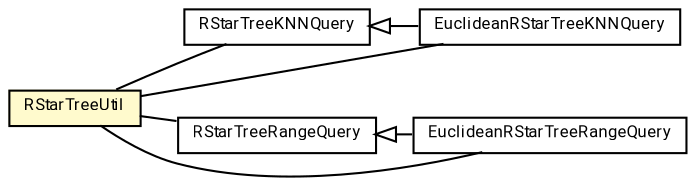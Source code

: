 #!/usr/local/bin/dot
#
# Class diagram 
# Generated by UMLGraph version R5_7_2-60-g0e99a6 (http://www.spinellis.gr/umlgraph/)
#

digraph G {
	graph [fontnames="svg"]
	edge [fontname="Roboto",fontsize=7,labelfontname="Roboto",labelfontsize=7,color="black"];
	node [fontname="Roboto",fontcolor="black",fontsize=8,shape=plaintext,margin=0,width=0,height=0];
	nodesep=0.15;
	ranksep=0.25;
	rankdir=LR;
	// de.lmu.ifi.dbs.elki.index.tree.spatial.rstarvariants.query.RStarTreeUtil
	c673877 [label=<<table title="de.lmu.ifi.dbs.elki.index.tree.spatial.rstarvariants.query.RStarTreeUtil" border="0" cellborder="1" cellspacing="0" cellpadding="2" bgcolor="LemonChiffon" href="RStarTreeUtil.html" target="_parent">
		<tr><td><table border="0" cellspacing="0" cellpadding="1">
		<tr><td align="center" balign="center"> <font face="Roboto">RStarTreeUtil</font> </td></tr>
		</table></td></tr>
		</table>>, URL="RStarTreeUtil.html"];
	// de.lmu.ifi.dbs.elki.index.tree.spatial.rstarvariants.query.RStarTreeKNNQuery<O extends de.lmu.ifi.dbs.elki.data.spatial.SpatialComparable>
	c673878 [label=<<table title="de.lmu.ifi.dbs.elki.index.tree.spatial.rstarvariants.query.RStarTreeKNNQuery" border="0" cellborder="1" cellspacing="0" cellpadding="2" href="RStarTreeKNNQuery.html" target="_parent">
		<tr><td><table border="0" cellspacing="0" cellpadding="1">
		<tr><td align="center" balign="center"> <font face="Roboto">RStarTreeKNNQuery</font> </td></tr>
		</table></td></tr>
		</table>>, URL="RStarTreeKNNQuery.html"];
	// de.lmu.ifi.dbs.elki.index.tree.spatial.rstarvariants.query.RStarTreeRangeQuery<O extends de.lmu.ifi.dbs.elki.data.spatial.SpatialComparable>
	c673880 [label=<<table title="de.lmu.ifi.dbs.elki.index.tree.spatial.rstarvariants.query.RStarTreeRangeQuery" border="0" cellborder="1" cellspacing="0" cellpadding="2" href="RStarTreeRangeQuery.html" target="_parent">
		<tr><td><table border="0" cellspacing="0" cellpadding="1">
		<tr><td align="center" balign="center"> <font face="Roboto">RStarTreeRangeQuery</font> </td></tr>
		</table></td></tr>
		</table>>, URL="RStarTreeRangeQuery.html"];
	// de.lmu.ifi.dbs.elki.index.tree.spatial.rstarvariants.query.EuclideanRStarTreeKNNQuery<O extends de.lmu.ifi.dbs.elki.data.NumberVector>
	c673881 [label=<<table title="de.lmu.ifi.dbs.elki.index.tree.spatial.rstarvariants.query.EuclideanRStarTreeKNNQuery" border="0" cellborder="1" cellspacing="0" cellpadding="2" href="EuclideanRStarTreeKNNQuery.html" target="_parent">
		<tr><td><table border="0" cellspacing="0" cellpadding="1">
		<tr><td align="center" balign="center"> <font face="Roboto">EuclideanRStarTreeKNNQuery</font> </td></tr>
		</table></td></tr>
		</table>>, URL="EuclideanRStarTreeKNNQuery.html"];
	// de.lmu.ifi.dbs.elki.index.tree.spatial.rstarvariants.query.EuclideanRStarTreeRangeQuery<O extends de.lmu.ifi.dbs.elki.data.NumberVector>
	c673882 [label=<<table title="de.lmu.ifi.dbs.elki.index.tree.spatial.rstarvariants.query.EuclideanRStarTreeRangeQuery" border="0" cellborder="1" cellspacing="0" cellpadding="2" href="EuclideanRStarTreeRangeQuery.html" target="_parent">
		<tr><td><table border="0" cellspacing="0" cellpadding="1">
		<tr><td align="center" balign="center"> <font face="Roboto">EuclideanRStarTreeRangeQuery</font> </td></tr>
		</table></td></tr>
		</table>>, URL="EuclideanRStarTreeRangeQuery.html"];
	// de.lmu.ifi.dbs.elki.index.tree.spatial.rstarvariants.query.RStarTreeUtil assoc de.lmu.ifi.dbs.elki.index.tree.spatial.rstarvariants.query.EuclideanRStarTreeKNNQuery<O extends de.lmu.ifi.dbs.elki.data.NumberVector>
	c673877 -> c673881 [arrowhead=none,weight=2];
	// de.lmu.ifi.dbs.elki.index.tree.spatial.rstarvariants.query.RStarTreeUtil assoc de.lmu.ifi.dbs.elki.index.tree.spatial.rstarvariants.query.EuclideanRStarTreeRangeQuery<O extends de.lmu.ifi.dbs.elki.data.NumberVector>
	c673877 -> c673882 [arrowhead=none,weight=2];
	// de.lmu.ifi.dbs.elki.index.tree.spatial.rstarvariants.query.RStarTreeUtil assoc de.lmu.ifi.dbs.elki.index.tree.spatial.rstarvariants.query.RStarTreeKNNQuery<O extends de.lmu.ifi.dbs.elki.data.spatial.SpatialComparable>
	c673877 -> c673878 [arrowhead=none,weight=2];
	// de.lmu.ifi.dbs.elki.index.tree.spatial.rstarvariants.query.RStarTreeUtil assoc de.lmu.ifi.dbs.elki.index.tree.spatial.rstarvariants.query.RStarTreeRangeQuery<O extends de.lmu.ifi.dbs.elki.data.spatial.SpatialComparable>
	c673877 -> c673880 [arrowhead=none,weight=2];
	// de.lmu.ifi.dbs.elki.index.tree.spatial.rstarvariants.query.EuclideanRStarTreeKNNQuery<O extends de.lmu.ifi.dbs.elki.data.NumberVector> extends de.lmu.ifi.dbs.elki.index.tree.spatial.rstarvariants.query.RStarTreeKNNQuery<O extends de.lmu.ifi.dbs.elki.data.spatial.SpatialComparable>
	c673878 -> c673881 [arrowtail=empty,dir=back,weight=10];
	// de.lmu.ifi.dbs.elki.index.tree.spatial.rstarvariants.query.EuclideanRStarTreeRangeQuery<O extends de.lmu.ifi.dbs.elki.data.NumberVector> extends de.lmu.ifi.dbs.elki.index.tree.spatial.rstarvariants.query.RStarTreeRangeQuery<O extends de.lmu.ifi.dbs.elki.data.spatial.SpatialComparable>
	c673880 -> c673882 [arrowtail=empty,dir=back,weight=10];
}

